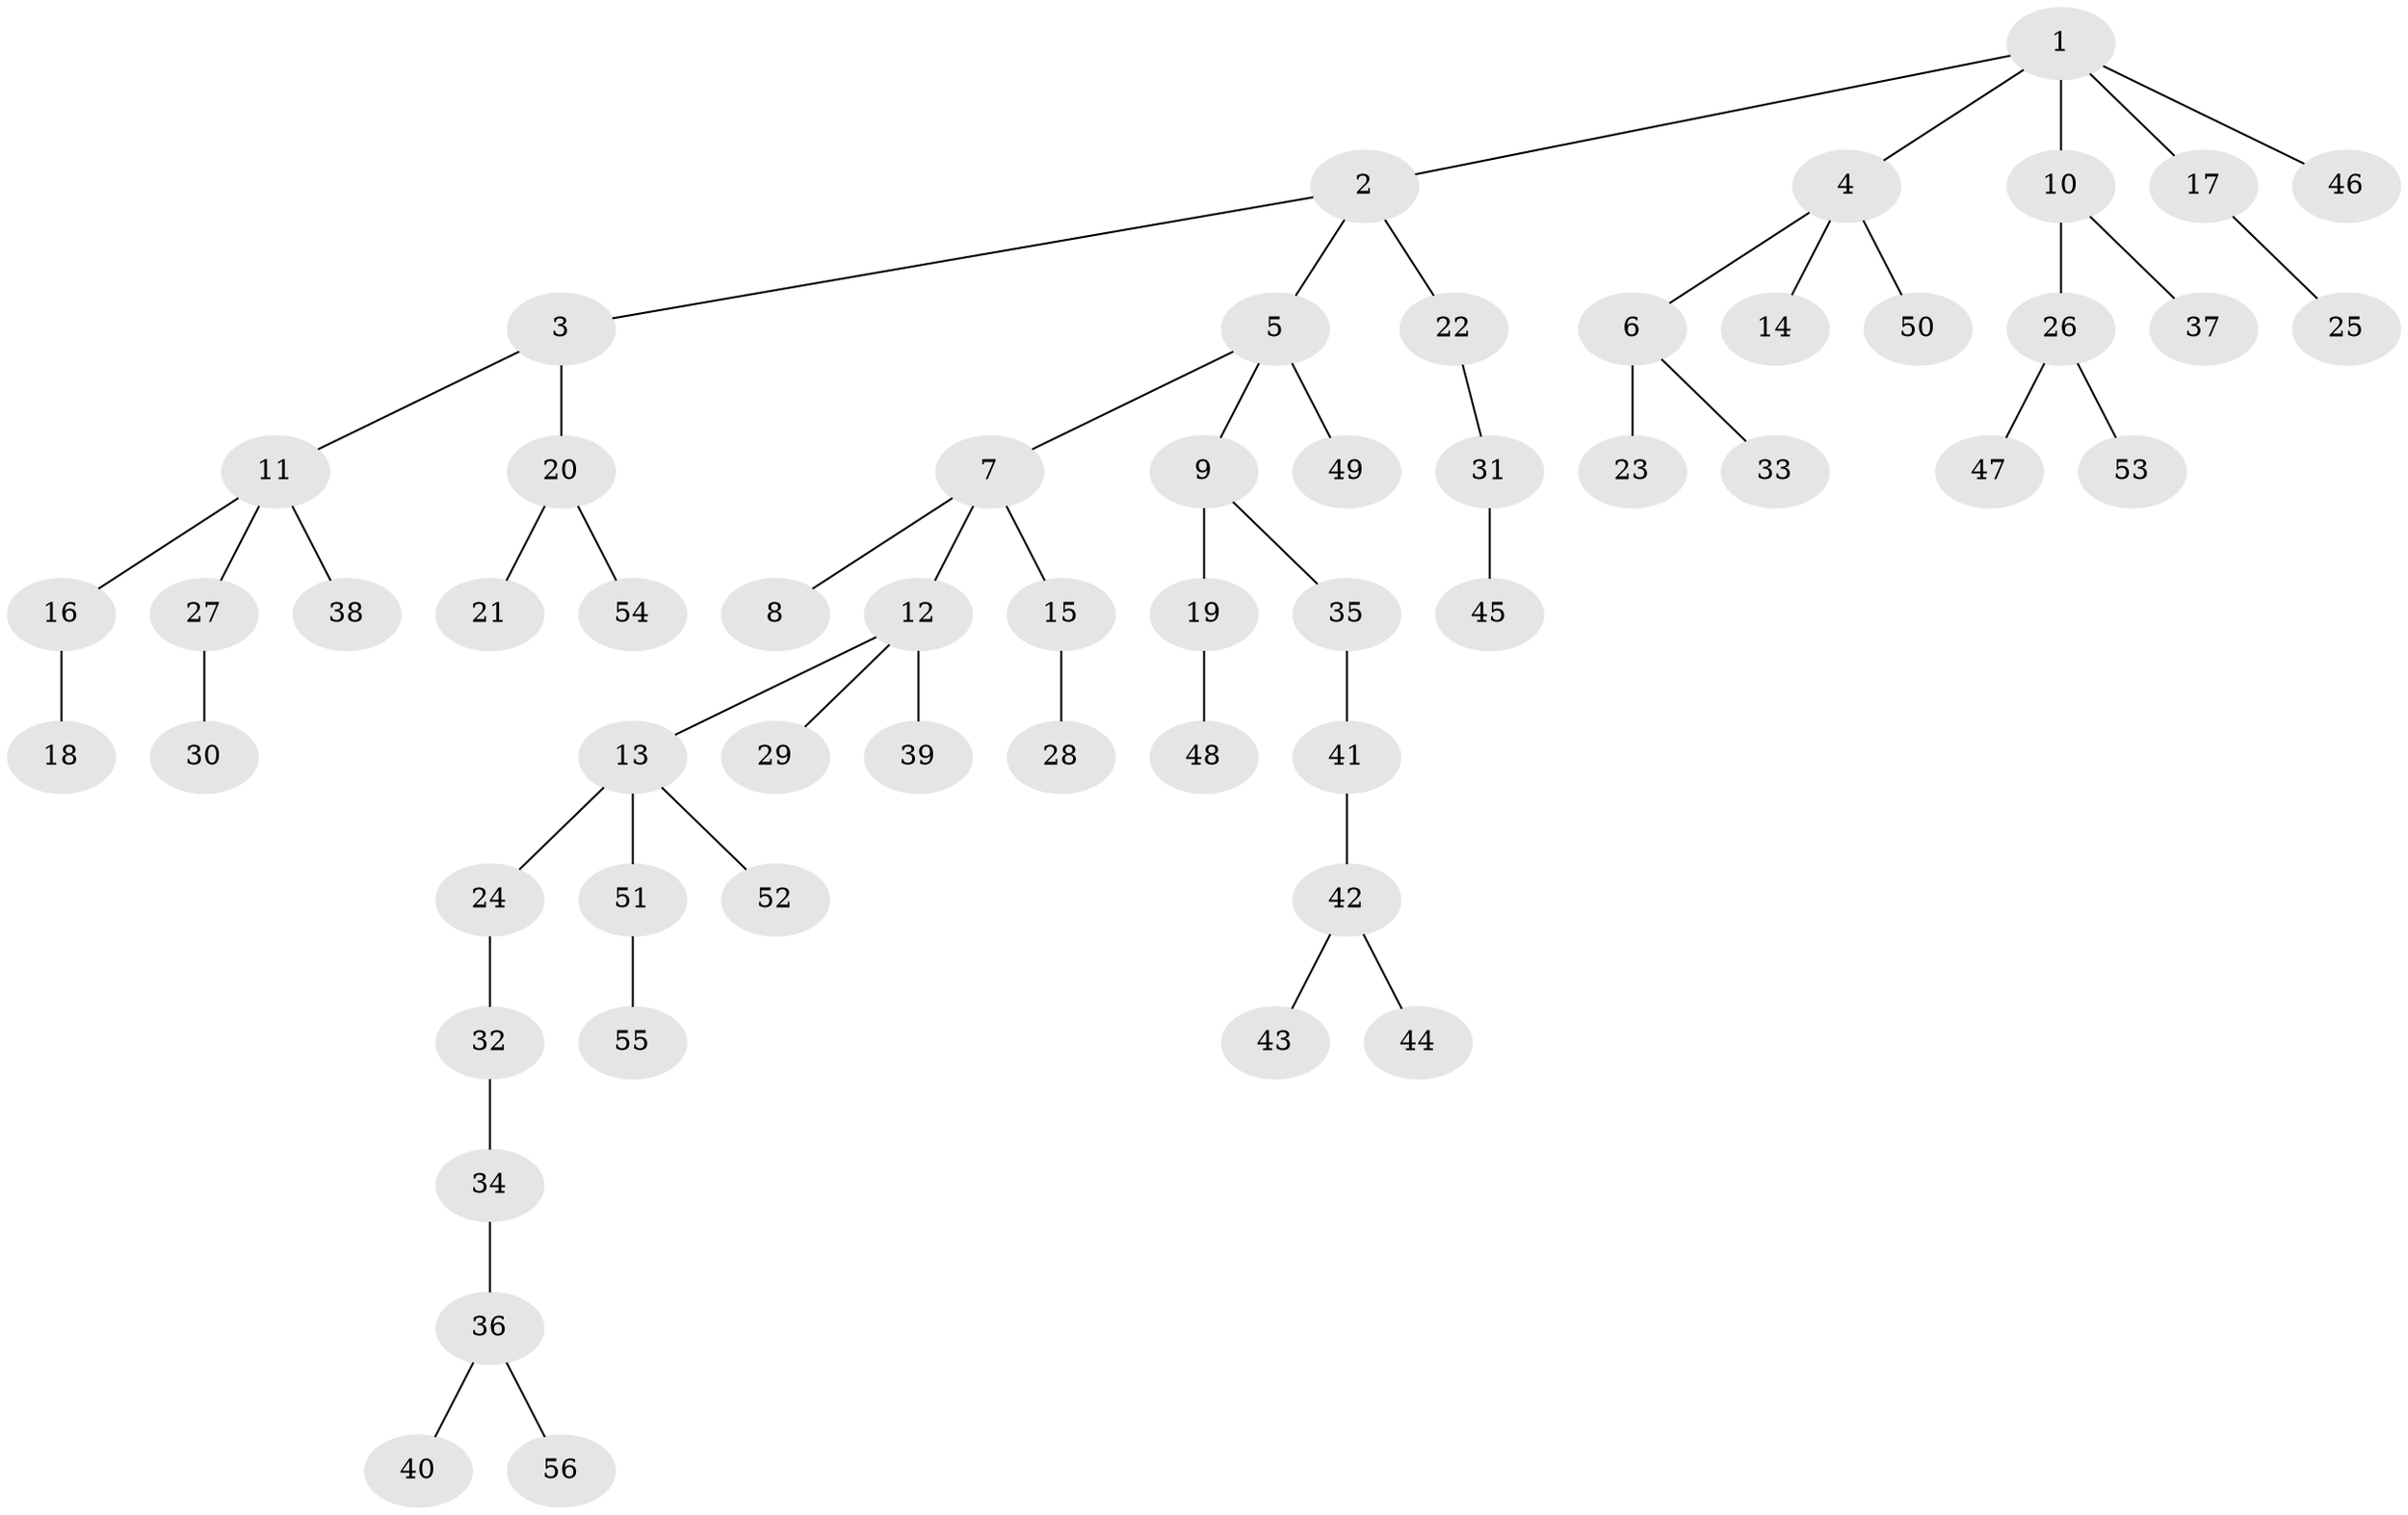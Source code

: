 // coarse degree distribution, {4: 0.058823529411764705, 3: 0.23529411764705882, 2: 0.29411764705882354, 1: 0.4117647058823529}
// Generated by graph-tools (version 1.1) at 2025/37/03/04/25 23:37:21]
// undirected, 56 vertices, 55 edges
graph export_dot {
  node [color=gray90,style=filled];
  1;
  2;
  3;
  4;
  5;
  6;
  7;
  8;
  9;
  10;
  11;
  12;
  13;
  14;
  15;
  16;
  17;
  18;
  19;
  20;
  21;
  22;
  23;
  24;
  25;
  26;
  27;
  28;
  29;
  30;
  31;
  32;
  33;
  34;
  35;
  36;
  37;
  38;
  39;
  40;
  41;
  42;
  43;
  44;
  45;
  46;
  47;
  48;
  49;
  50;
  51;
  52;
  53;
  54;
  55;
  56;
  1 -- 2;
  1 -- 4;
  1 -- 10;
  1 -- 17;
  1 -- 46;
  2 -- 3;
  2 -- 5;
  2 -- 22;
  3 -- 11;
  3 -- 20;
  4 -- 6;
  4 -- 14;
  4 -- 50;
  5 -- 7;
  5 -- 9;
  5 -- 49;
  6 -- 23;
  6 -- 33;
  7 -- 8;
  7 -- 12;
  7 -- 15;
  9 -- 19;
  9 -- 35;
  10 -- 26;
  10 -- 37;
  11 -- 16;
  11 -- 27;
  11 -- 38;
  12 -- 13;
  12 -- 29;
  12 -- 39;
  13 -- 24;
  13 -- 51;
  13 -- 52;
  15 -- 28;
  16 -- 18;
  17 -- 25;
  19 -- 48;
  20 -- 21;
  20 -- 54;
  22 -- 31;
  24 -- 32;
  26 -- 47;
  26 -- 53;
  27 -- 30;
  31 -- 45;
  32 -- 34;
  34 -- 36;
  35 -- 41;
  36 -- 40;
  36 -- 56;
  41 -- 42;
  42 -- 43;
  42 -- 44;
  51 -- 55;
}
